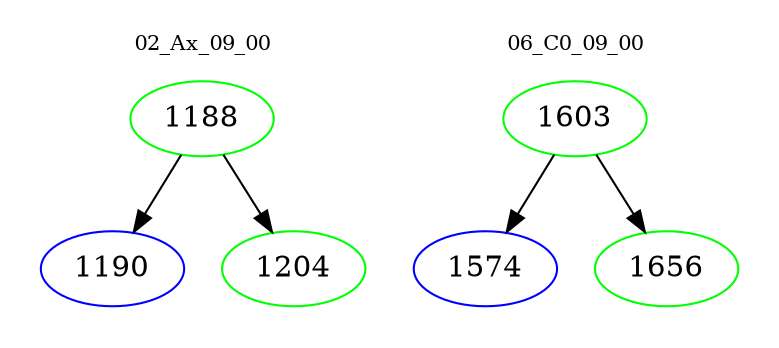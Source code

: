 digraph{
subgraph cluster_0 {
color = white
label = "02_Ax_09_00";
fontsize=10;
T0_1188 [label="1188", color="green"]
T0_1188 -> T0_1190 [color="black"]
T0_1190 [label="1190", color="blue"]
T0_1188 -> T0_1204 [color="black"]
T0_1204 [label="1204", color="green"]
}
subgraph cluster_1 {
color = white
label = "06_C0_09_00";
fontsize=10;
T1_1603 [label="1603", color="green"]
T1_1603 -> T1_1574 [color="black"]
T1_1574 [label="1574", color="blue"]
T1_1603 -> T1_1656 [color="black"]
T1_1656 [label="1656", color="green"]
}
}
